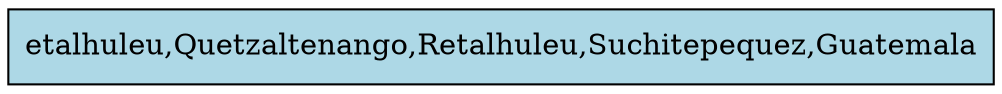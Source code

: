 digraph G {
	node [style=filled, fillcolor=lightblue];
	node0 [label = "<f0> etalhuleu,Quetzaltenango,Retalhuleu,Suchitepequez,Guatemala" shape = "record"];
}
